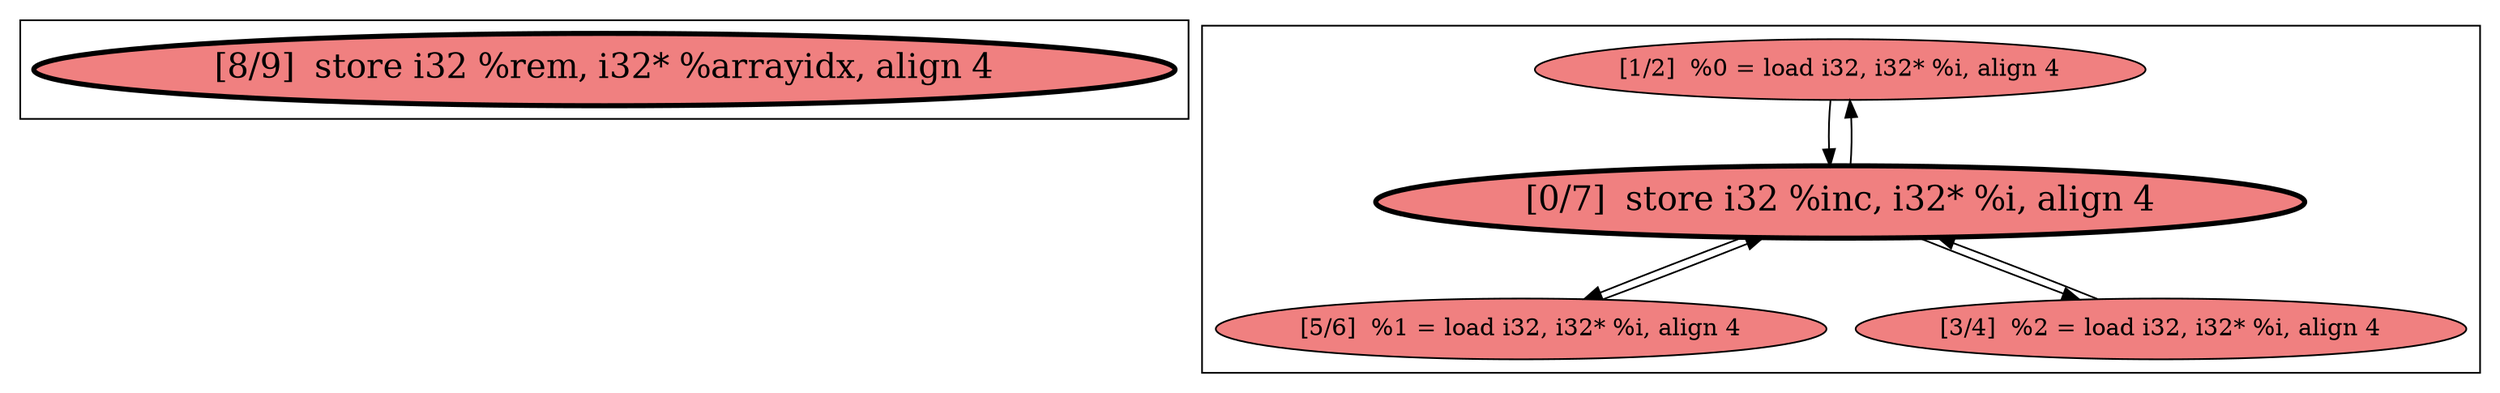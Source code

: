 
digraph G {





subgraph cluster1 {


node88 [penwidth=3.0,fontsize=20,fillcolor=lightcoral,label="[8/9]  store i32 %rem, i32* %arrayidx, align 4",shape=ellipse,style=filled ]



}

subgraph cluster0 {


node87 [fillcolor=lightcoral,label="[1/2]  %0 = load i32, i32* %i, align 4",shape=ellipse,style=filled ]
node86 [penwidth=3.0,fontsize=20,fillcolor=lightcoral,label="[0/7]  store i32 %inc, i32* %i, align 4",shape=ellipse,style=filled ]
node84 [fillcolor=lightcoral,label="[5/6]  %1 = load i32, i32* %i, align 4",shape=ellipse,style=filled ]
node85 [fillcolor=lightcoral,label="[3/4]  %2 = load i32, i32* %i, align 4",shape=ellipse,style=filled ]

node85->node86 [ ]
node86->node85 [ ]
node84->node86 [ ]
node86->node84 [ ]
node87->node86 [ ]
node86->node87 [ ]


}

}

